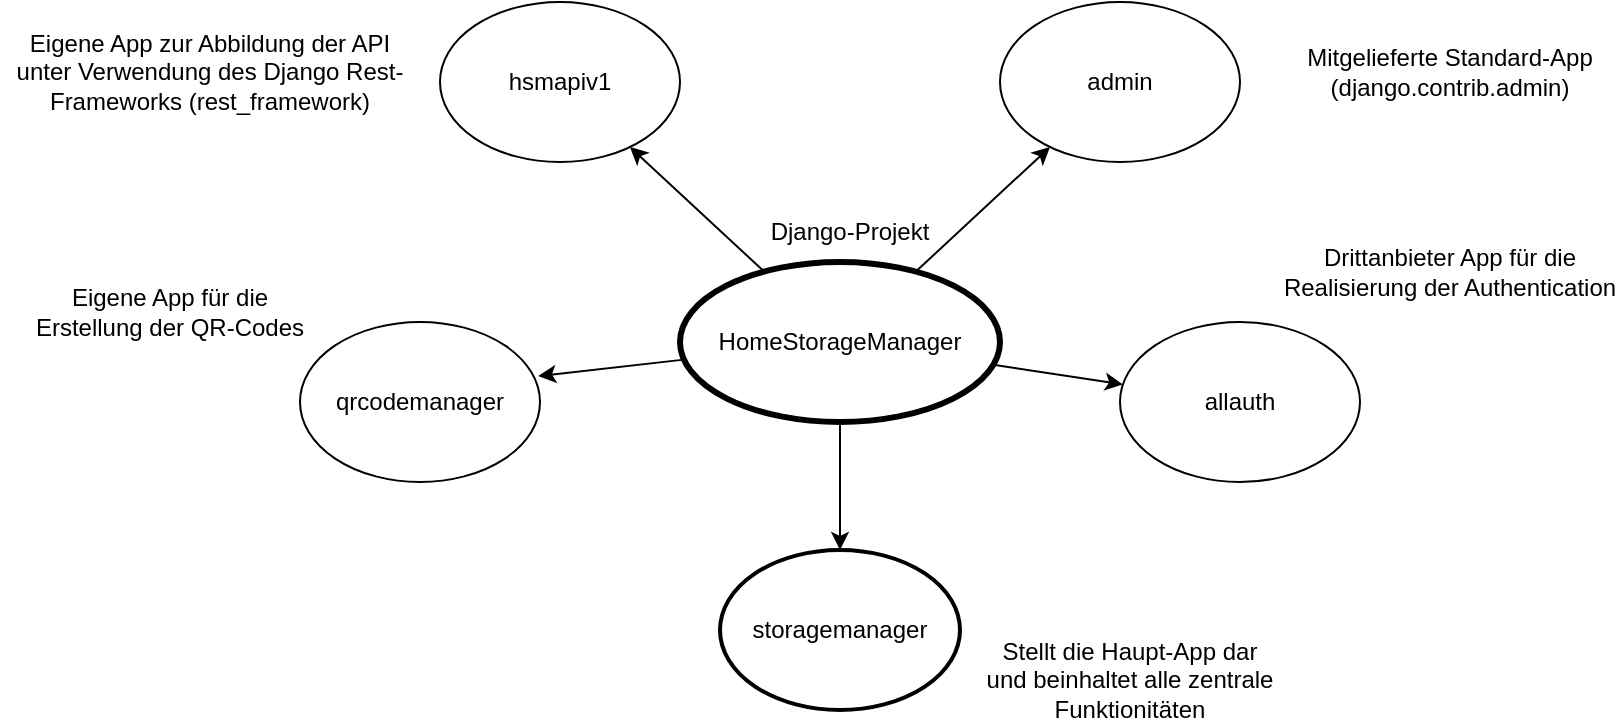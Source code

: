 <mxfile version="24.4.13" type="device">
  <diagram name="Page-1" id="4ujG4V1W7zTK7OB6bx8S">
    <mxGraphModel dx="1188" dy="855" grid="1" gridSize="10" guides="1" tooltips="1" connect="1" arrows="1" fold="1" page="1" pageScale="1" pageWidth="1169" pageHeight="827" math="0" shadow="0">
      <root>
        <mxCell id="0" />
        <mxCell id="1" parent="0" />
        <mxCell id="fvpm9pKdQsnKton72EkD-13" style="rounded=0;orthogonalLoop=1;jettySize=auto;html=1;" edge="1" parent="1" source="fvpm9pKdQsnKton72EkD-1" target="fvpm9pKdQsnKton72EkD-2">
          <mxGeometry relative="1" as="geometry" />
        </mxCell>
        <mxCell id="fvpm9pKdQsnKton72EkD-15" style="edgeStyle=orthogonalEdgeStyle;rounded=0;orthogonalLoop=1;jettySize=auto;html=1;" edge="1" parent="1" source="fvpm9pKdQsnKton72EkD-1" target="fvpm9pKdQsnKton72EkD-4">
          <mxGeometry relative="1" as="geometry" />
        </mxCell>
        <mxCell id="fvpm9pKdQsnKton72EkD-16" style="rounded=0;orthogonalLoop=1;jettySize=auto;html=1;" edge="1" parent="1" source="fvpm9pKdQsnKton72EkD-1" target="fvpm9pKdQsnKton72EkD-6">
          <mxGeometry relative="1" as="geometry" />
        </mxCell>
        <mxCell id="fvpm9pKdQsnKton72EkD-17" style="rounded=0;orthogonalLoop=1;jettySize=auto;html=1;" edge="1" parent="1" source="fvpm9pKdQsnKton72EkD-1" target="fvpm9pKdQsnKton72EkD-5">
          <mxGeometry relative="1" as="geometry" />
        </mxCell>
        <mxCell id="fvpm9pKdQsnKton72EkD-1" value="HomeStorageManager" style="ellipse;whiteSpace=wrap;html=1;strokeWidth=3;" vertex="1" parent="1">
          <mxGeometry x="450" y="270" width="160" height="80" as="geometry" />
        </mxCell>
        <mxCell id="fvpm9pKdQsnKton72EkD-2" value="hsmapiv1" style="ellipse;whiteSpace=wrap;html=1;" vertex="1" parent="1">
          <mxGeometry x="330" y="140" width="120" height="80" as="geometry" />
        </mxCell>
        <mxCell id="fvpm9pKdQsnKton72EkD-3" value="qrcodemanager" style="ellipse;whiteSpace=wrap;html=1;" vertex="1" parent="1">
          <mxGeometry x="260" y="300" width="120" height="80" as="geometry" />
        </mxCell>
        <mxCell id="fvpm9pKdQsnKton72EkD-4" value="storagemanager" style="ellipse;whiteSpace=wrap;html=1;strokeWidth=2;" vertex="1" parent="1">
          <mxGeometry x="470" y="414" width="120" height="80" as="geometry" />
        </mxCell>
        <mxCell id="fvpm9pKdQsnKton72EkD-5" value="admin" style="ellipse;whiteSpace=wrap;html=1;" vertex="1" parent="1">
          <mxGeometry x="610" y="140" width="120" height="80" as="geometry" />
        </mxCell>
        <mxCell id="fvpm9pKdQsnKton72EkD-6" value="allauth" style="ellipse;whiteSpace=wrap;html=1;" vertex="1" parent="1">
          <mxGeometry x="670" y="300" width="120" height="80" as="geometry" />
        </mxCell>
        <mxCell id="fvpm9pKdQsnKton72EkD-7" value="Mitgelieferte Standard-App&lt;br&gt;(django.contrib.admin)" style="text;html=1;align=center;verticalAlign=middle;whiteSpace=wrap;rounded=0;" vertex="1" parent="1">
          <mxGeometry x="750" y="160" width="170" height="30" as="geometry" />
        </mxCell>
        <mxCell id="fvpm9pKdQsnKton72EkD-8" value="Drittanbieter App für die Realisierung der Authentication" style="text;html=1;align=center;verticalAlign=middle;whiteSpace=wrap;rounded=0;" vertex="1" parent="1">
          <mxGeometry x="750" y="260" width="170" height="30" as="geometry" />
        </mxCell>
        <mxCell id="fvpm9pKdQsnKton72EkD-9" value="Eigene App zur Abbildung der API unter Verwendung des Django Rest-Frameworks (rest_framework)" style="text;html=1;align=center;verticalAlign=middle;whiteSpace=wrap;rounded=0;" vertex="1" parent="1">
          <mxGeometry x="110" y="160" width="210" height="30" as="geometry" />
        </mxCell>
        <mxCell id="fvpm9pKdQsnKton72EkD-10" value="Django-Projekt" style="text;html=1;align=center;verticalAlign=middle;whiteSpace=wrap;rounded=0;" vertex="1" parent="1">
          <mxGeometry x="470" y="240" width="130" height="30" as="geometry" />
        </mxCell>
        <mxCell id="fvpm9pKdQsnKton72EkD-11" value="Eigene App für die Erstellung der QR-Codes" style="text;html=1;align=center;verticalAlign=middle;whiteSpace=wrap;rounded=0;" vertex="1" parent="1">
          <mxGeometry x="120" y="280" width="150" height="30" as="geometry" />
        </mxCell>
        <mxCell id="fvpm9pKdQsnKton72EkD-12" value="Stellt die Haupt-App dar und beinhaltet alle zentrale Funktionitäten" style="text;html=1;align=center;verticalAlign=middle;whiteSpace=wrap;rounded=0;" vertex="1" parent="1">
          <mxGeometry x="600" y="464" width="150" height="30" as="geometry" />
        </mxCell>
        <mxCell id="fvpm9pKdQsnKton72EkD-14" style="rounded=0;orthogonalLoop=1;jettySize=auto;html=1;entryX=0.992;entryY=0.338;entryDx=0;entryDy=0;entryPerimeter=0;" edge="1" parent="1" source="fvpm9pKdQsnKton72EkD-1" target="fvpm9pKdQsnKton72EkD-3">
          <mxGeometry relative="1" as="geometry" />
        </mxCell>
      </root>
    </mxGraphModel>
  </diagram>
</mxfile>
